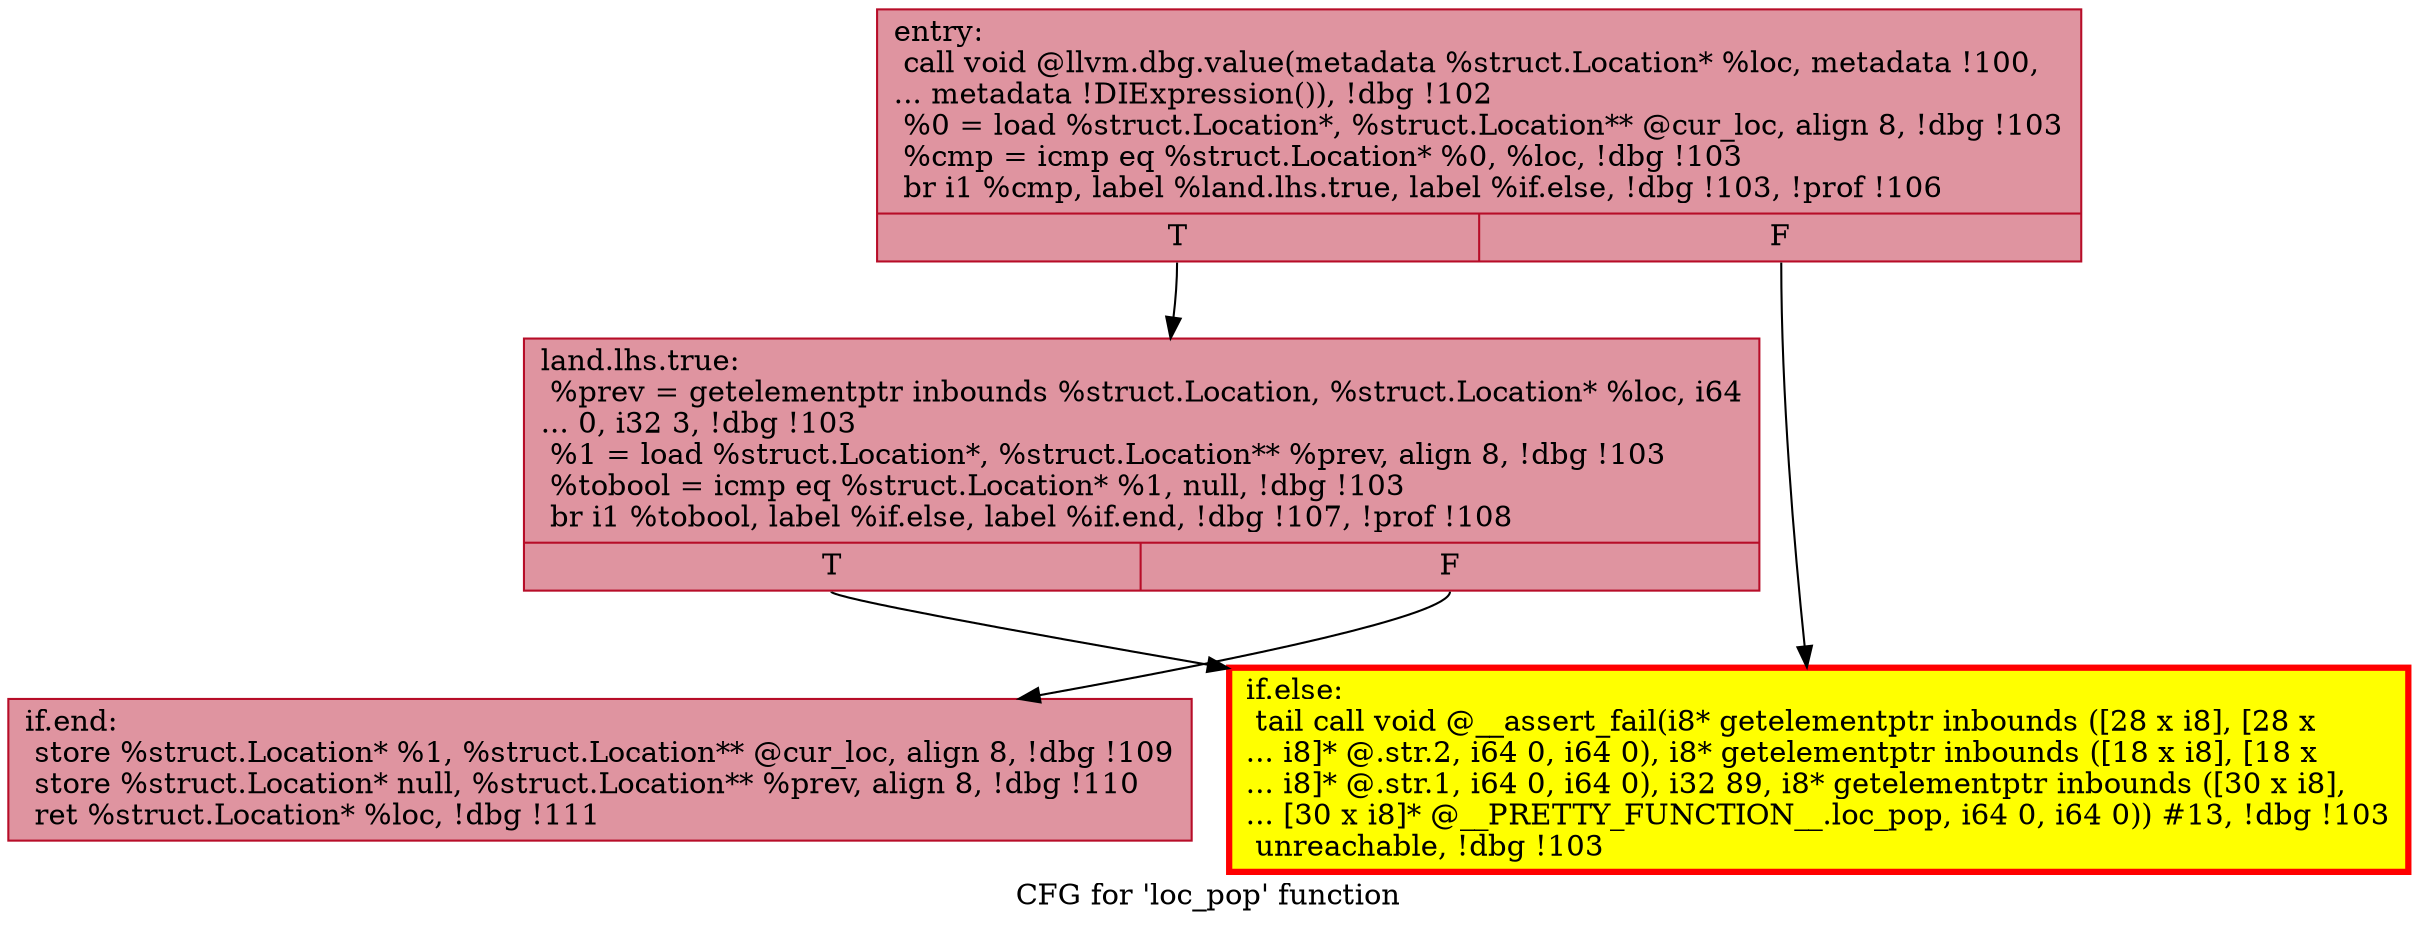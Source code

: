 digraph "CFG for 'loc_pop' function" {
	label="CFG for 'loc_pop' function";

	Node0x55915b5b3e60 [shape=record,color="#b70d28ff", style=filled, fillcolor="#b70d2870",label="{entry:\l  call void @llvm.dbg.value(metadata %struct.Location* %loc, metadata !100,\l... metadata !DIExpression()), !dbg !102\l  %0 = load %struct.Location*, %struct.Location** @cur_loc, align 8, !dbg !103\l  %cmp = icmp eq %struct.Location* %0, %loc, !dbg !103\l  br i1 %cmp, label %land.lhs.true, label %if.else, !dbg !103, !prof !106\l|{<s0>T|<s1>F}}"];
	Node0x55915b5b3e60:s0 -> Node0x55915b5b99d0;
	Node0x55915b5b3e60:s1 -> Node0x55915b5b9980;
	Node0x55915b5b99d0 [shape=record,color="#b70d28ff", style=filled, fillcolor="#b70d2870",label="{land.lhs.true:                                    \l  %prev = getelementptr inbounds %struct.Location, %struct.Location* %loc, i64\l... 0, i32 3, !dbg !103\l  %1 = load %struct.Location*, %struct.Location** %prev, align 8, !dbg !103\l  %tobool = icmp eq %struct.Location* %1, null, !dbg !103\l  br i1 %tobool, label %if.else, label %if.end, !dbg !107, !prof !108\l|{<s0>T|<s1>F}}"];
	Node0x55915b5b99d0:s0 -> Node0x55915b5b9980;
	Node0x55915b5b99d0:s1 -> Node0x55915b5ba480;
	Node0x55915b5b9980 [shape=record,penwidth=3.0, style="filled", color="red", fillcolor="yellow",label="{if.else:                                          \l  tail call void @__assert_fail(i8* getelementptr inbounds ([28 x i8], [28 x\l... i8]* @.str.2, i64 0, i64 0), i8* getelementptr inbounds ([18 x i8], [18 x\l... i8]* @.str.1, i64 0, i64 0), i32 89, i8* getelementptr inbounds ([30 x i8],\l... [30 x i8]* @__PRETTY_FUNCTION__.loc_pop, i64 0, i64 0)) #13, !dbg !103\l  unreachable, !dbg !103\l}"];
	Node0x55915b5ba480 [shape=record,color="#b70d28ff", style=filled, fillcolor="#b70d2870",label="{if.end:                                           \l  store %struct.Location* %1, %struct.Location** @cur_loc, align 8, !dbg !109\l  store %struct.Location* null, %struct.Location** %prev, align 8, !dbg !110\l  ret %struct.Location* %loc, !dbg !111\l}"];
}
